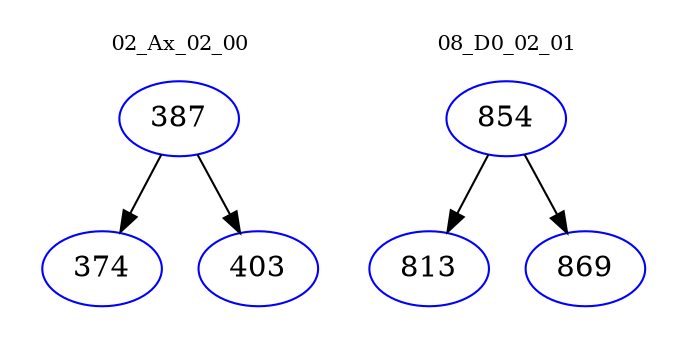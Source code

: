 digraph{
subgraph cluster_0 {
color = white
label = "02_Ax_02_00";
fontsize=10;
T0_387 [label="387", color="blue"]
T0_387 -> T0_374 [color="black"]
T0_374 [label="374", color="blue"]
T0_387 -> T0_403 [color="black"]
T0_403 [label="403", color="blue"]
}
subgraph cluster_1 {
color = white
label = "08_D0_02_01";
fontsize=10;
T1_854 [label="854", color="blue"]
T1_854 -> T1_813 [color="black"]
T1_813 [label="813", color="blue"]
T1_854 -> T1_869 [color="black"]
T1_869 [label="869", color="blue"]
}
}
